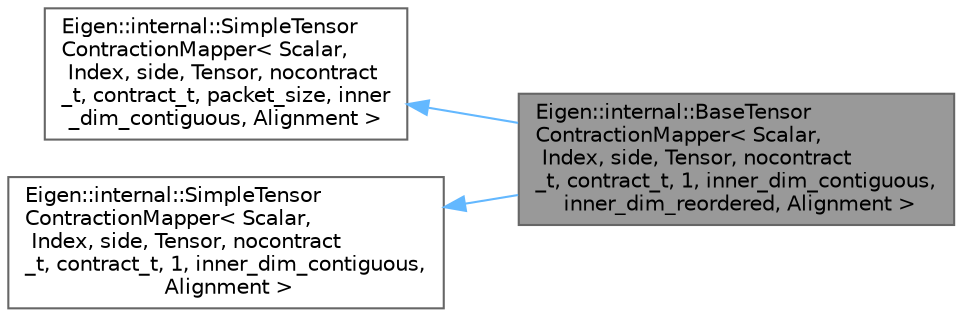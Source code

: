 digraph "Eigen::internal::BaseTensorContractionMapper&lt; Scalar, Index, side, Tensor, nocontract_t, contract_t, 1, inner_dim_contiguous, inner_dim_reordered, Alignment &gt;"
{
 // LATEX_PDF_SIZE
  bgcolor="transparent";
  edge [fontname=Helvetica,fontsize=10,labelfontname=Helvetica,labelfontsize=10];
  node [fontname=Helvetica,fontsize=10,shape=box,height=0.2,width=0.4];
  rankdir="LR";
  Node1 [id="Node000001",label="Eigen::internal::BaseTensor\lContractionMapper\< Scalar,\l Index, side, Tensor, nocontract\l_t, contract_t, 1, inner_dim_contiguous,\l inner_dim_reordered, Alignment \>",height=0.2,width=0.4,color="gray40", fillcolor="grey60", style="filled", fontcolor="black",tooltip=" "];
  Node2 -> Node1 [id="edge1_Node000001_Node000002",dir="back",color="steelblue1",style="solid",tooltip=" "];
  Node2 [id="Node000002",label="Eigen::internal::SimpleTensor\lContractionMapper\< Scalar,\l Index, side, Tensor, nocontract\l_t, contract_t, packet_size, inner\l_dim_contiguous, Alignment \>",height=0.2,width=0.4,color="gray40", fillcolor="white", style="filled",URL="$class_eigen_1_1internal_1_1_simple_tensor_contraction_mapper.html",tooltip=" "];
  Node3 -> Node1 [id="edge2_Node000001_Node000003",dir="back",color="steelblue1",style="solid",tooltip=" "];
  Node3 [id="Node000003",label="Eigen::internal::SimpleTensor\lContractionMapper\< Scalar,\l Index, side, Tensor, nocontract\l_t, contract_t, 1, inner_dim_contiguous,\l Alignment \>",height=0.2,width=0.4,color="gray40", fillcolor="white", style="filled",URL="$class_eigen_1_1internal_1_1_simple_tensor_contraction_mapper.html",tooltip=" "];
}
